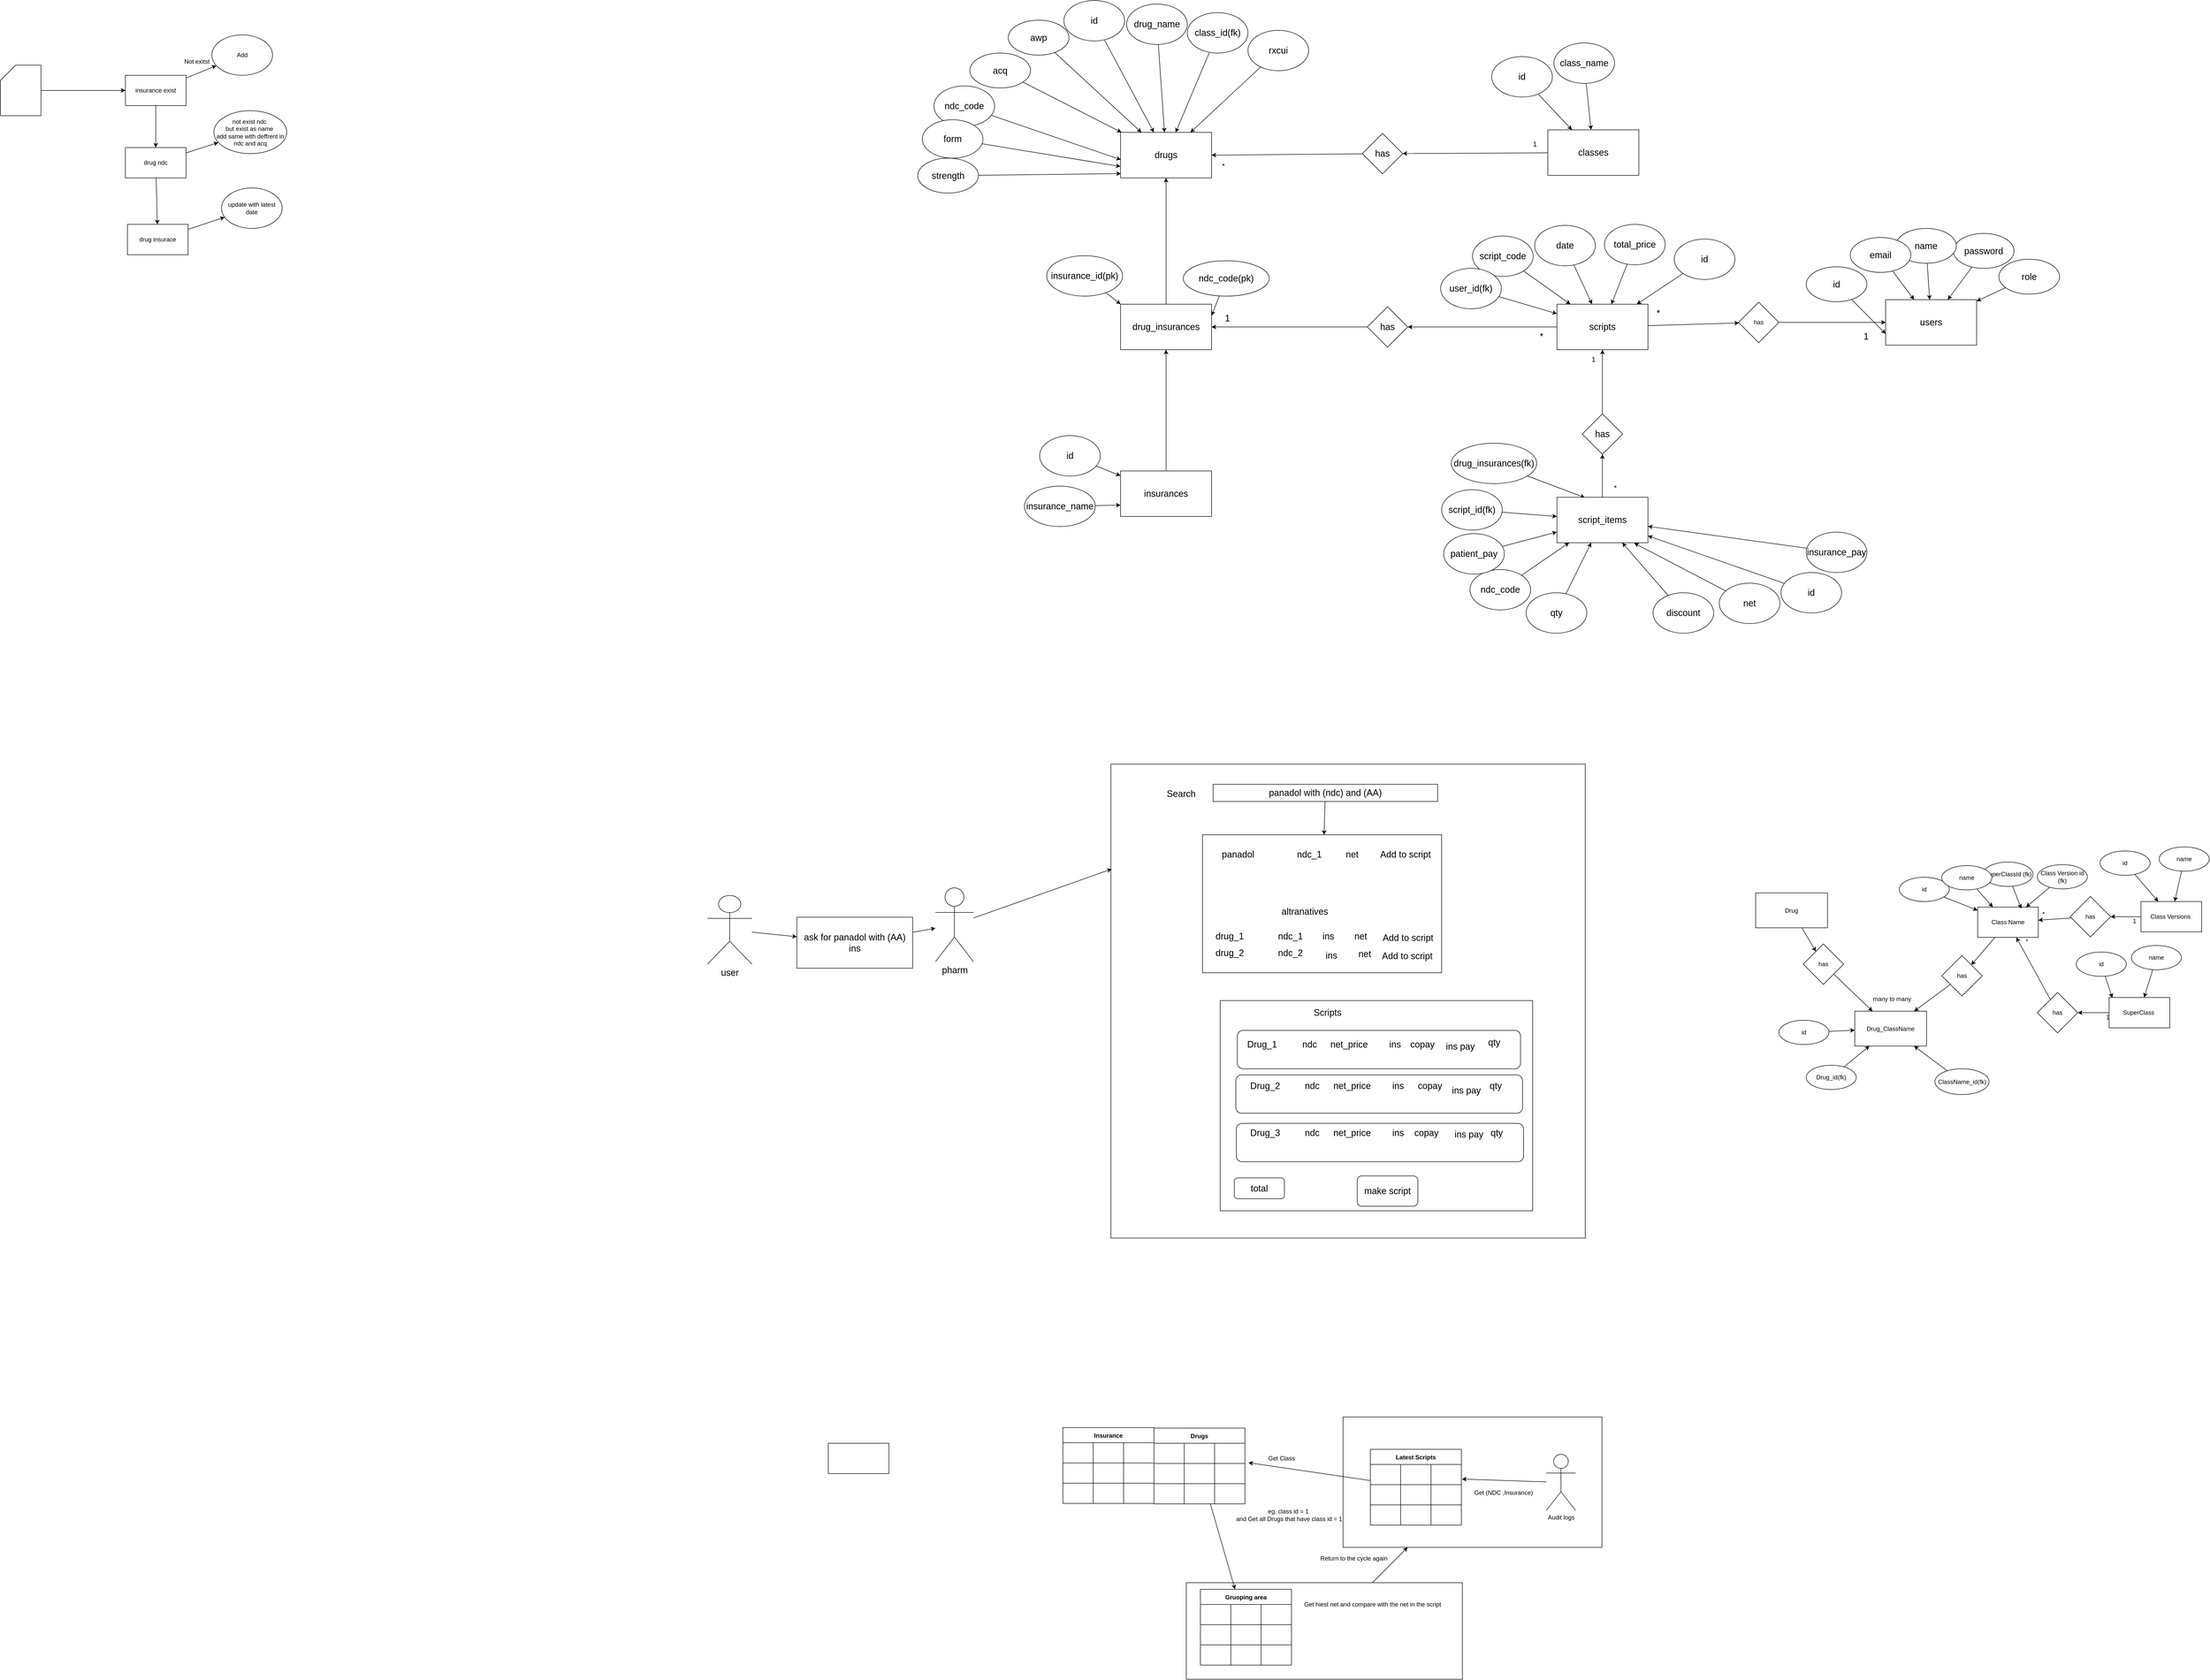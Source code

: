 <mxfile>
    <diagram id="vChAfvX7FnIwBIVvVYdI" name="Page-1">
        <mxGraphModel dx="3752" dy="1039" grid="0" gridSize="10" guides="1" tooltips="1" connect="1" arrows="1" fold="1" page="0" pageScale="1" pageWidth="850" pageHeight="1100" math="0" shadow="0">
            <root>
                <mxCell id="0"/>
                <mxCell id="1" parent="0"/>
                <mxCell id="380" value="" style="rounded=0;whiteSpace=wrap;html=1;" parent="1" vertex="1">
                    <mxGeometry x="550" y="2785" width="512" height="258" as="geometry"/>
                </mxCell>
                <mxCell id="381" style="edgeStyle=none;html=1;" parent="1" source="379" target="380" edge="1">
                    <mxGeometry relative="1" as="geometry"/>
                </mxCell>
                <mxCell id="379" value="" style="rounded=0;whiteSpace=wrap;html=1;" parent="1" vertex="1">
                    <mxGeometry x="240" y="3113" width="546" height="191" as="geometry"/>
                </mxCell>
                <mxCell id="2" value="&lt;font style=&quot;font-size: 18px;&quot;&gt;drugs&lt;/font&gt;" style="rounded=0;whiteSpace=wrap;html=1;" parent="1" vertex="1">
                    <mxGeometry x="110" y="243" width="180" height="90" as="geometry"/>
                </mxCell>
                <mxCell id="37" style="edgeStyle=none;html=1;entryX=0.5;entryY=1;entryDx=0;entryDy=0;fontSize=18;" parent="1" source="4" target="35" edge="1">
                    <mxGeometry relative="1" as="geometry"/>
                </mxCell>
                <mxCell id="4" value="&lt;font style=&quot;font-size: 18px;&quot;&gt;insurances&lt;/font&gt;" style="rounded=0;whiteSpace=wrap;html=1;" parent="1" vertex="1">
                    <mxGeometry x="110" y="913" width="180" height="90" as="geometry"/>
                </mxCell>
                <mxCell id="9" style="edgeStyle=none;html=1;fontSize=18;" parent="1" source="5" target="2" edge="1">
                    <mxGeometry relative="1" as="geometry"/>
                </mxCell>
                <mxCell id="5" value="id" style="ellipse;whiteSpace=wrap;html=1;fontSize=18;" parent="1" vertex="1">
                    <mxGeometry x="-2" y="-18" width="120" height="80" as="geometry"/>
                </mxCell>
                <mxCell id="10" style="edgeStyle=none;html=1;fontSize=18;" parent="1" source="6" target="2" edge="1">
                    <mxGeometry relative="1" as="geometry"/>
                </mxCell>
                <mxCell id="6" value="drug_name" style="ellipse;whiteSpace=wrap;html=1;fontSize=18;" parent="1" vertex="1">
                    <mxGeometry x="122" y="-11" width="120" height="80" as="geometry"/>
                </mxCell>
                <mxCell id="17" style="edgeStyle=none;html=1;fontSize=18;" parent="1" source="15" target="4" edge="1">
                    <mxGeometry relative="1" as="geometry"/>
                </mxCell>
                <mxCell id="15" value="id" style="ellipse;whiteSpace=wrap;html=1;fontSize=18;" parent="1" vertex="1">
                    <mxGeometry x="-50" y="843" width="120" height="80" as="geometry"/>
                </mxCell>
                <mxCell id="29" style="edgeStyle=none;html=1;entryX=0;entryY=0.75;entryDx=0;entryDy=0;fontSize=18;" parent="1" source="16" target="4" edge="1">
                    <mxGeometry relative="1" as="geometry"/>
                </mxCell>
                <mxCell id="16" value="insurance_name" style="ellipse;whiteSpace=wrap;html=1;fontSize=18;" parent="1" vertex="1">
                    <mxGeometry x="-80" y="943" width="140" height="80" as="geometry"/>
                </mxCell>
                <mxCell id="38" style="edgeStyle=none;html=1;entryX=0.5;entryY=1;entryDx=0;entryDy=0;fontSize=18;" parent="1" source="35" target="2" edge="1">
                    <mxGeometry relative="1" as="geometry"/>
                </mxCell>
                <mxCell id="35" value="&lt;span style=&quot;font-size: 18px;&quot;&gt;drug_insurances&lt;/span&gt;" style="rounded=0;whiteSpace=wrap;html=1;" parent="1" vertex="1">
                    <mxGeometry x="110" y="583" width="180" height="90" as="geometry"/>
                </mxCell>
                <mxCell id="43" style="edgeStyle=none;html=1;entryX=1;entryY=0.25;entryDx=0;entryDy=0;fontSize=18;" parent="1" source="40" target="35" edge="1">
                    <mxGeometry relative="1" as="geometry"/>
                </mxCell>
                <mxCell id="40" value="ndc_code(pk)" style="ellipse;whiteSpace=wrap;html=1;fontSize=18;" parent="1" vertex="1">
                    <mxGeometry x="234" y="497" width="170" height="70" as="geometry"/>
                </mxCell>
                <mxCell id="42" style="edgeStyle=none;html=1;entryX=0;entryY=0;entryDx=0;entryDy=0;fontSize=18;" parent="1" source="41" target="35" edge="1">
                    <mxGeometry relative="1" as="geometry"/>
                </mxCell>
                <mxCell id="41" value="insurance_id(pk)" style="ellipse;whiteSpace=wrap;html=1;fontSize=18;" parent="1" vertex="1">
                    <mxGeometry x="-36" y="487" width="150" height="80" as="geometry"/>
                </mxCell>
                <mxCell id="62" value="" style="edgeStyle=none;html=1;fontSize=18;" parent="1" source="51" target="61" edge="1">
                    <mxGeometry relative="1" as="geometry"/>
                </mxCell>
                <mxCell id="256" value="" style="edgeStyle=none;html=1;fontSize=18;" parent="1" source="51" target="255" edge="1">
                    <mxGeometry relative="1" as="geometry"/>
                </mxCell>
                <mxCell id="51" value="&lt;font style=&quot;font-size: 18px;&quot;&gt;scripts&lt;/font&gt;" style="rounded=0;whiteSpace=wrap;html=1;" parent="1" vertex="1">
                    <mxGeometry x="973" y="583" width="180" height="90" as="geometry"/>
                </mxCell>
                <mxCell id="58" style="edgeStyle=none;html=1;fontSize=18;" parent="1" source="52" target="51" edge="1">
                    <mxGeometry relative="1" as="geometry"/>
                </mxCell>
                <mxCell id="52" value="id" style="ellipse;whiteSpace=wrap;html=1;fontSize=18;" parent="1" vertex="1">
                    <mxGeometry x="1205" y="454" width="120" height="80" as="geometry"/>
                </mxCell>
                <mxCell id="56" style="edgeStyle=none;html=1;fontSize=18;" parent="1" source="54" target="51" edge="1">
                    <mxGeometry relative="1" as="geometry"/>
                </mxCell>
                <mxCell id="54" value="script_code" style="ellipse;whiteSpace=wrap;html=1;fontSize=18;" parent="1" vertex="1">
                    <mxGeometry x="806" y="448" width="120" height="80" as="geometry"/>
                </mxCell>
                <mxCell id="57" style="edgeStyle=none;html=1;fontSize=18;entryX=0.307;entryY=0.008;entryDx=0;entryDy=0;entryPerimeter=0;" parent="1" source="55" target="108" edge="1">
                    <mxGeometry relative="1" as="geometry"/>
                </mxCell>
                <mxCell id="55" value="drug_insurances(fk)" style="ellipse;whiteSpace=wrap;html=1;fontSize=18;" parent="1" vertex="1">
                    <mxGeometry x="764" y="858" width="169" height="80" as="geometry"/>
                </mxCell>
                <mxCell id="60" style="edgeStyle=none;html=1;fontSize=18;" parent="1" source="59" target="51" edge="1">
                    <mxGeometry relative="1" as="geometry"/>
                </mxCell>
                <mxCell id="59" value="total_price" style="ellipse;whiteSpace=wrap;html=1;fontSize=18;" parent="1" vertex="1">
                    <mxGeometry x="1067" y="425" width="120" height="80" as="geometry"/>
                </mxCell>
                <mxCell id="63" style="edgeStyle=none;html=1;fontSize=18;" parent="1" source="61" target="35" edge="1">
                    <mxGeometry relative="1" as="geometry"/>
                </mxCell>
                <mxCell id="61" value="&lt;font style=&quot;font-size: 18px;&quot;&gt;has&lt;/font&gt;" style="rhombus;whiteSpace=wrap;html=1;rounded=0;" parent="1" vertex="1">
                    <mxGeometry x="598" y="588" width="80" height="80" as="geometry"/>
                </mxCell>
                <mxCell id="64" value="1" style="text;html=1;align=center;verticalAlign=middle;resizable=0;points=[];autosize=1;strokeColor=none;fillColor=none;fontSize=18;" parent="1" vertex="1">
                    <mxGeometry x="307" y="594" width="28" height="34" as="geometry"/>
                </mxCell>
                <mxCell id="65" value="*" style="text;html=1;align=center;verticalAlign=middle;resizable=0;points=[];autosize=1;strokeColor=none;fillColor=none;fontSize=18;" parent="1" vertex="1">
                    <mxGeometry x="929" y="630" width="25" height="34" as="geometry"/>
                </mxCell>
                <mxCell id="68" style="edgeStyle=none;html=1;fontSize=18;" parent="1" source="67" target="108" edge="1">
                    <mxGeometry relative="1" as="geometry"/>
                </mxCell>
                <mxCell id="67" value="ndc_code" style="ellipse;whiteSpace=wrap;html=1;fontSize=18;" parent="1" vertex="1">
                    <mxGeometry x="801" y="1108" width="120" height="80" as="geometry"/>
                </mxCell>
                <mxCell id="70" style="edgeStyle=none;html=1;" parent="1" source="69" target="51" edge="1">
                    <mxGeometry relative="1" as="geometry"/>
                </mxCell>
                <mxCell id="69" value="date" style="ellipse;whiteSpace=wrap;html=1;fontSize=18;" parent="1" vertex="1">
                    <mxGeometry x="929" y="427" width="120" height="80" as="geometry"/>
                </mxCell>
                <mxCell id="85" style="edgeStyle=none;html=1;fontSize=14;" parent="1" source="84" target="2" edge="1">
                    <mxGeometry relative="1" as="geometry"/>
                </mxCell>
                <mxCell id="84" value="class_id(fk)" style="ellipse;whiteSpace=wrap;html=1;fontSize=18;" parent="1" vertex="1">
                    <mxGeometry x="242" y="6" width="120" height="80" as="geometry"/>
                </mxCell>
                <mxCell id="99" style="edgeStyle=none;html=1;entryX=0.004;entryY=0.6;entryDx=0;entryDy=0;entryPerimeter=0;fontSize=14;" parent="1" source="86" target="2" edge="1">
                    <mxGeometry relative="1" as="geometry"/>
                </mxCell>
                <mxCell id="86" value="ndc_code" style="ellipse;whiteSpace=wrap;html=1;fontSize=18;" parent="1" vertex="1">
                    <mxGeometry x="-259" y="151" width="120" height="80" as="geometry"/>
                </mxCell>
                <mxCell id="88" value="id" style="ellipse;whiteSpace=wrap;html=1;fontSize=18;" parent="1" vertex="1">
                    <mxGeometry x="844" y="93" width="120" height="80" as="geometry"/>
                </mxCell>
                <mxCell id="89" value="class_name" style="ellipse;whiteSpace=wrap;html=1;fontSize=18;" parent="1" vertex="1">
                    <mxGeometry x="967" y="66" width="120" height="80" as="geometry"/>
                </mxCell>
                <mxCell id="90" value="&lt;font style=&quot;font-size: 18px;&quot;&gt;classes&lt;/font&gt;" style="rounded=0;whiteSpace=wrap;html=1;" parent="1" vertex="1">
                    <mxGeometry x="955" y="238" width="180" height="90" as="geometry"/>
                </mxCell>
                <mxCell id="91" style="edgeStyle=none;html=1;" parent="1" source="89" target="90" edge="1">
                    <mxGeometry relative="1" as="geometry"/>
                </mxCell>
                <mxCell id="92" style="edgeStyle=none;html=1;" parent="1" source="88" target="90" edge="1">
                    <mxGeometry relative="1" as="geometry"/>
                </mxCell>
                <mxCell id="93" value="" style="edgeStyle=none;html=1;" parent="1" source="90" target="94" edge="1">
                    <mxGeometry relative="1" as="geometry"/>
                </mxCell>
                <mxCell id="94" value="&lt;font style=&quot;font-size: 18px;&quot;&gt;has&lt;/font&gt;" style="rhombus;whiteSpace=wrap;html=1;rounded=0;" parent="1" vertex="1">
                    <mxGeometry x="588" y="245" width="80" height="80" as="geometry"/>
                </mxCell>
                <mxCell id="95" style="edgeStyle=none;html=1;entryX=1;entryY=0.5;entryDx=0;entryDy=0;" parent="1" source="94" target="2" edge="1">
                    <mxGeometry relative="1" as="geometry">
                        <mxPoint x="914" y="329.0" as="targetPoint"/>
                    </mxGeometry>
                </mxCell>
                <mxCell id="96" value="&lt;font style=&quot;font-size: 14px;&quot;&gt;*&lt;/font&gt;" style="text;html=1;align=center;verticalAlign=middle;resizable=0;points=[];autosize=1;strokeColor=none;fillColor=none;" parent="1" vertex="1">
                    <mxGeometry x="301" y="294" width="23" height="29" as="geometry"/>
                </mxCell>
                <mxCell id="97" value="&lt;font style=&quot;font-size: 14px;&quot;&gt;1&lt;/font&gt;" style="text;html=1;align=center;verticalAlign=middle;resizable=0;points=[];autosize=1;strokeColor=none;fillColor=none;" parent="1" vertex="1">
                    <mxGeometry x="916" y="251" width="26" height="29" as="geometry"/>
                </mxCell>
                <mxCell id="102" style="edgeStyle=none;html=1;entryX=0;entryY=0.75;entryDx=0;entryDy=0;fontSize=14;" parent="1" source="100" target="2" edge="1">
                    <mxGeometry relative="1" as="geometry"/>
                </mxCell>
                <mxCell id="100" value="form" style="ellipse;whiteSpace=wrap;html=1;fontSize=18;" parent="1" vertex="1">
                    <mxGeometry x="-282" y="218" width="120" height="76" as="geometry"/>
                </mxCell>
                <mxCell id="103" style="edgeStyle=none;html=1;entryX=0.004;entryY=0.906;entryDx=0;entryDy=0;entryPerimeter=0;fontSize=14;" parent="1" source="101" target="2" edge="1">
                    <mxGeometry relative="1" as="geometry"/>
                </mxCell>
                <mxCell id="101" value="strength" style="ellipse;whiteSpace=wrap;html=1;fontSize=18;" parent="1" vertex="1">
                    <mxGeometry x="-291" y="294" width="120" height="69" as="geometry"/>
                </mxCell>
                <mxCell id="106" style="edgeStyle=none;html=1;fontSize=14;" parent="1" source="104" target="2" edge="1">
                    <mxGeometry relative="1" as="geometry"/>
                </mxCell>
                <mxCell id="104" value="acq&lt;span style=&quot;color: rgba(0, 0, 0, 0); font-family: monospace; font-size: 0px; text-align: start;&quot;&gt;%3CmxGraphModel%3E%3Croot%3E%3CmxCell%20id%3D%220%22%2F%3E%3CmxCell%20id%3D%221%22%20parent%3D%220%22%2F%3E%3CmxCell%20id%3D%222%22%20value%3D%22strength%22%20style%3D%22ellipse%3BwhiteSpace%3Dwrap%3Bhtml%3D1%3BfontSize%3D18%3B%22%20vertex%3D%221%22%20parent%3D%221%22%3E%3CmxGeometry%20x%3D%22-234%22%20y%3D%22365%22%20width%3D%22120%22%20height%3D%2269%22%20as%3D%22geometry%22%2F%3E%3C%2FmxCell%3E%3C%2Froot%3E%3C%2FmxGraphModel%3E&lt;/span&gt;" style="ellipse;whiteSpace=wrap;html=1;fontSize=18;" parent="1" vertex="1">
                    <mxGeometry x="-188" y="86" width="120" height="69" as="geometry"/>
                </mxCell>
                <mxCell id="107" style="edgeStyle=none;html=1;fontSize=14;" parent="1" source="105" target="2" edge="1">
                    <mxGeometry relative="1" as="geometry"/>
                </mxCell>
                <mxCell id="105" value="awp" style="ellipse;whiteSpace=wrap;html=1;fontSize=18;" parent="1" vertex="1">
                    <mxGeometry x="-112" y="21" width="120" height="69" as="geometry"/>
                </mxCell>
                <mxCell id="110" value="" style="edgeStyle=none;html=1;fontSize=14;" parent="1" source="108" target="109" edge="1">
                    <mxGeometry relative="1" as="geometry"/>
                </mxCell>
                <mxCell id="108" value="&lt;font style=&quot;font-size: 18px;&quot;&gt;script_items&lt;/font&gt;" style="rounded=0;whiteSpace=wrap;html=1;" parent="1" vertex="1">
                    <mxGeometry x="973" y="965" width="180" height="90" as="geometry"/>
                </mxCell>
                <mxCell id="111" style="edgeStyle=none;html=1;fontSize=14;" parent="1" source="109" target="51" edge="1">
                    <mxGeometry relative="1" as="geometry"/>
                </mxCell>
                <mxCell id="109" value="&lt;font style=&quot;font-size: 18px;&quot;&gt;has&lt;/font&gt;" style="rhombus;whiteSpace=wrap;html=1;rounded=0;" parent="1" vertex="1">
                    <mxGeometry x="1023" y="800" width="80" height="80" as="geometry"/>
                </mxCell>
                <mxCell id="113" style="edgeStyle=none;html=1;fontSize=14;" parent="1" source="112" target="108" edge="1">
                    <mxGeometry relative="1" as="geometry"/>
                </mxCell>
                <mxCell id="112" value="script_id(fk)" style="ellipse;whiteSpace=wrap;html=1;fontSize=18;" parent="1" vertex="1">
                    <mxGeometry x="745" y="950" width="120" height="80" as="geometry"/>
                </mxCell>
                <mxCell id="117" style="edgeStyle=none;html=1;fontSize=14;" parent="1" source="114" target="108" edge="1">
                    <mxGeometry relative="1" as="geometry"/>
                </mxCell>
                <mxCell id="114" value="qty" style="ellipse;whiteSpace=wrap;html=1;fontSize=18;" parent="1" vertex="1">
                    <mxGeometry x="912" y="1154" width="120" height="80" as="geometry"/>
                </mxCell>
                <mxCell id="119" style="edgeStyle=none;html=1;fontSize=14;" parent="1" source="115" target="108" edge="1">
                    <mxGeometry relative="1" as="geometry"/>
                </mxCell>
                <mxCell id="115" value="discount" style="ellipse;whiteSpace=wrap;html=1;fontSize=18;" parent="1" vertex="1">
                    <mxGeometry x="1163" y="1154" width="120" height="80" as="geometry"/>
                </mxCell>
                <mxCell id="121" style="edgeStyle=none;html=1;entryX=0.849;entryY=1.008;entryDx=0;entryDy=0;entryPerimeter=0;fontSize=14;" parent="1" source="120" target="108" edge="1">
                    <mxGeometry relative="1" as="geometry"/>
                </mxCell>
                <mxCell id="120" value="net&lt;br&gt;" style="ellipse;whiteSpace=wrap;html=1;fontSize=18;" parent="1" vertex="1">
                    <mxGeometry x="1294" y="1135" width="120" height="80" as="geometry"/>
                </mxCell>
                <mxCell id="122" value="1" style="text;html=1;align=center;verticalAlign=middle;resizable=0;points=[];autosize=1;strokeColor=none;fillColor=none;fontSize=14;" parent="1" vertex="1">
                    <mxGeometry x="1032" y="677" width="26" height="29" as="geometry"/>
                </mxCell>
                <mxCell id="123" value="*" style="text;html=1;align=center;verticalAlign=middle;resizable=0;points=[];autosize=1;strokeColor=none;fillColor=none;fontSize=14;" parent="1" vertex="1">
                    <mxGeometry x="1076" y="931" width="23" height="29" as="geometry"/>
                </mxCell>
                <mxCell id="125" style="edgeStyle=none;html=1;fontSize=18;" parent="1" source="124" target="108" edge="1">
                    <mxGeometry relative="1" as="geometry"/>
                </mxCell>
                <mxCell id="124" value="id" style="ellipse;whiteSpace=wrap;html=1;fontSize=18;" parent="1" vertex="1">
                    <mxGeometry x="1416" y="1114" width="120" height="80" as="geometry"/>
                </mxCell>
                <mxCell id="126" value="" style="whiteSpace=wrap;html=1;aspect=fixed;fontSize=18;" parent="1" vertex="1">
                    <mxGeometry x="91" y="1493" width="938" height="938" as="geometry"/>
                </mxCell>
                <mxCell id="128" style="edgeStyle=none;html=1;fontSize=18;" parent="1" source="127" edge="1">
                    <mxGeometry relative="1" as="geometry">
                        <mxPoint x="92.5" y="1700.75" as="targetPoint"/>
                    </mxGeometry>
                </mxCell>
                <mxCell id="127" value="pharm" style="shape=umlActor;verticalLabelPosition=bottom;verticalAlign=top;html=1;outlineConnect=0;fontSize=18;" parent="1" vertex="1">
                    <mxGeometry x="-256" y="1738" width="75" height="146" as="geometry"/>
                </mxCell>
                <mxCell id="139" style="edgeStyle=none;html=1;fontSize=18;" parent="1" source="130" target="138" edge="1">
                    <mxGeometry relative="1" as="geometry"/>
                </mxCell>
                <mxCell id="130" value="panadol with (ndc) and (AA)" style="rounded=0;whiteSpace=wrap;html=1;fontSize=18;" parent="1" vertex="1">
                    <mxGeometry x="293" y="1533" width="444" height="34" as="geometry"/>
                </mxCell>
                <mxCell id="131" value="Search" style="text;html=1;strokeColor=none;fillColor=none;align=center;verticalAlign=middle;whiteSpace=wrap;rounded=0;fontSize=18;" parent="1" vertex="1">
                    <mxGeometry x="200" y="1537" width="60" height="30" as="geometry"/>
                </mxCell>
                <mxCell id="135" style="edgeStyle=none;html=1;fontSize=18;" parent="1" source="132" target="136" edge="1">
                    <mxGeometry relative="1" as="geometry">
                        <mxPoint x="-525" y="1831.5" as="targetPoint"/>
                    </mxGeometry>
                </mxCell>
                <mxCell id="132" value="user" style="shape=umlActor;verticalLabelPosition=bottom;verticalAlign=top;html=1;outlineConnect=0;fontSize=18;" parent="1" vertex="1">
                    <mxGeometry x="-707" y="1753" width="88" height="136" as="geometry"/>
                </mxCell>
                <mxCell id="137" style="edgeStyle=none;html=1;fontSize=18;" parent="1" source="136" target="127" edge="1">
                    <mxGeometry relative="1" as="geometry"/>
                </mxCell>
                <mxCell id="136" value="ask for panadol with (AA) ins" style="rounded=0;whiteSpace=wrap;html=1;fontSize=18;" parent="1" vertex="1">
                    <mxGeometry x="-530" y="1796" width="229" height="101" as="geometry"/>
                </mxCell>
                <mxCell id="138" value="" style="rounded=0;whiteSpace=wrap;html=1;fontSize=18;" parent="1" vertex="1">
                    <mxGeometry x="272" y="1633" width="473" height="273" as="geometry"/>
                </mxCell>
                <mxCell id="140" value="panadol" style="text;html=1;strokeColor=none;fillColor=none;align=center;verticalAlign=middle;whiteSpace=wrap;rounded=0;fontSize=18;" parent="1" vertex="1">
                    <mxGeometry x="291" y="1657" width="103" height="30" as="geometry"/>
                </mxCell>
                <mxCell id="143" value="altranatives" style="text;html=1;strokeColor=none;fillColor=none;align=center;verticalAlign=middle;whiteSpace=wrap;rounded=0;fontSize=18;" parent="1" vertex="1">
                    <mxGeometry x="270" y="1770" width="409" height="30" as="geometry"/>
                </mxCell>
                <mxCell id="144" value="ndc_1" style="text;html=1;strokeColor=none;fillColor=none;align=center;verticalAlign=middle;whiteSpace=wrap;rounded=0;fontSize=18;" parent="1" vertex="1">
                    <mxGeometry x="432" y="1657" width="103" height="30" as="geometry"/>
                </mxCell>
                <mxCell id="145" value="drug_1" style="text;html=1;strokeColor=none;fillColor=none;align=center;verticalAlign=middle;whiteSpace=wrap;rounded=0;fontSize=18;" parent="1" vertex="1">
                    <mxGeometry x="296" y="1819" width="60" height="30" as="geometry"/>
                </mxCell>
                <mxCell id="146" value="drug_2" style="text;html=1;strokeColor=none;fillColor=none;align=center;verticalAlign=middle;whiteSpace=wrap;rounded=0;fontSize=18;" parent="1" vertex="1">
                    <mxGeometry x="296" y="1852" width="60" height="30" as="geometry"/>
                </mxCell>
                <mxCell id="147" value="ndc_2" style="text;html=1;strokeColor=none;fillColor=none;align=center;verticalAlign=middle;whiteSpace=wrap;rounded=0;fontSize=18;" parent="1" vertex="1">
                    <mxGeometry x="416" y="1852" width="60" height="30" as="geometry"/>
                </mxCell>
                <mxCell id="148" value="ndc_1" style="text;html=1;strokeColor=none;fillColor=none;align=center;verticalAlign=middle;whiteSpace=wrap;rounded=0;fontSize=18;" parent="1" vertex="1">
                    <mxGeometry x="416" y="1819" width="60" height="30" as="geometry"/>
                </mxCell>
                <mxCell id="149" value="net" style="text;html=1;strokeColor=none;fillColor=none;align=center;verticalAlign=middle;whiteSpace=wrap;rounded=0;fontSize=18;" parent="1" vertex="1">
                    <mxGeometry x="563" y="1854" width="60" height="30" as="geometry"/>
                </mxCell>
                <mxCell id="150" value="net" style="text;html=1;strokeColor=none;fillColor=none;align=center;verticalAlign=middle;whiteSpace=wrap;rounded=0;fontSize=18;" parent="1" vertex="1">
                    <mxGeometry x="555" y="1819" width="60" height="30" as="geometry"/>
                </mxCell>
                <mxCell id="151" value="ins" style="text;html=1;strokeColor=none;fillColor=none;align=center;verticalAlign=middle;whiteSpace=wrap;rounded=0;fontSize=18;" parent="1" vertex="1">
                    <mxGeometry x="497" y="1857" width="60" height="30" as="geometry"/>
                </mxCell>
                <mxCell id="152" value="ins" style="text;html=1;strokeColor=none;fillColor=none;align=center;verticalAlign=middle;whiteSpace=wrap;rounded=0;fontSize=18;" parent="1" vertex="1">
                    <mxGeometry x="491" y="1819" width="60" height="30" as="geometry"/>
                </mxCell>
                <mxCell id="154" value="net" style="text;html=1;strokeColor=none;fillColor=none;align=center;verticalAlign=middle;whiteSpace=wrap;rounded=0;fontSize=18;" parent="1" vertex="1">
                    <mxGeometry x="538" y="1657" width="60" height="30" as="geometry"/>
                </mxCell>
                <mxCell id="159" value="Add to script" style="text;html=1;strokeColor=none;fillColor=none;align=center;verticalAlign=middle;whiteSpace=wrap;rounded=0;fontSize=18;" parent="1" vertex="1">
                    <mxGeometry x="620" y="1657" width="107" height="30" as="geometry"/>
                </mxCell>
                <mxCell id="160" value="Add to script" style="text;html=1;strokeColor=none;fillColor=none;align=center;verticalAlign=middle;whiteSpace=wrap;rounded=0;fontSize=18;" parent="1" vertex="1">
                    <mxGeometry x="623" y="1822" width="111" height="30" as="geometry"/>
                </mxCell>
                <mxCell id="161" value="Add to script" style="text;html=1;strokeColor=none;fillColor=none;align=center;verticalAlign=middle;whiteSpace=wrap;rounded=0;fontSize=18;" parent="1" vertex="1">
                    <mxGeometry x="620" y="1852" width="114" height="42" as="geometry"/>
                </mxCell>
                <mxCell id="163" value="" style="rounded=0;whiteSpace=wrap;html=1;fontSize=18;" parent="1" vertex="1">
                    <mxGeometry x="307" y="1961" width="618" height="416" as="geometry"/>
                </mxCell>
                <mxCell id="164" value="Scripts" style="text;html=1;strokeColor=none;fillColor=none;align=center;verticalAlign=middle;whiteSpace=wrap;rounded=0;fontSize=18;" parent="1" vertex="1">
                    <mxGeometry x="353" y="1970" width="333" height="30" as="geometry"/>
                </mxCell>
                <mxCell id="167" value="" style="rounded=1;whiteSpace=wrap;html=1;fontSize=18;" parent="1" vertex="1">
                    <mxGeometry x="341" y="2020" width="560" height="76" as="geometry"/>
                </mxCell>
                <mxCell id="168" value="" style="rounded=1;whiteSpace=wrap;html=1;fontSize=18;" parent="1" vertex="1">
                    <mxGeometry x="338" y="2108" width="567" height="76" as="geometry"/>
                </mxCell>
                <mxCell id="169" value="" style="rounded=1;whiteSpace=wrap;html=1;fontSize=18;" parent="1" vertex="1">
                    <mxGeometry x="339" y="2204" width="568" height="76" as="geometry"/>
                </mxCell>
                <mxCell id="170" value="Drug_1" style="text;html=1;strokeColor=none;fillColor=none;align=center;verticalAlign=middle;whiteSpace=wrap;rounded=0;fontSize=18;" parent="1" vertex="1">
                    <mxGeometry x="360" y="2033" width="60" height="30" as="geometry"/>
                </mxCell>
                <mxCell id="171" value="net_price" style="text;html=1;strokeColor=none;fillColor=none;align=center;verticalAlign=middle;whiteSpace=wrap;rounded=0;fontSize=18;" parent="1" vertex="1">
                    <mxGeometry x="532" y="2033" width="60" height="30" as="geometry"/>
                </mxCell>
                <mxCell id="172" value="ins" style="text;html=1;strokeColor=none;fillColor=none;align=center;verticalAlign=middle;whiteSpace=wrap;rounded=0;fontSize=18;" parent="1" vertex="1">
                    <mxGeometry x="623" y="2033" width="60" height="30" as="geometry"/>
                </mxCell>
                <mxCell id="173" value="ndc" style="text;html=1;strokeColor=none;fillColor=none;align=center;verticalAlign=middle;whiteSpace=wrap;rounded=0;fontSize=18;" parent="1" vertex="1">
                    <mxGeometry x="453.5" y="2033" width="60" height="30" as="geometry"/>
                </mxCell>
                <mxCell id="174" value="qty" style="text;html=1;strokeColor=none;fillColor=none;align=center;verticalAlign=middle;whiteSpace=wrap;rounded=0;fontSize=18;" parent="1" vertex="1">
                    <mxGeometry x="819" y="2029" width="60" height="30" as="geometry"/>
                </mxCell>
                <mxCell id="176" value="Drug_2" style="text;html=1;strokeColor=none;fillColor=none;align=center;verticalAlign=middle;whiteSpace=wrap;rounded=0;fontSize=18;" parent="1" vertex="1">
                    <mxGeometry x="365.5" y="2114.5" width="60" height="30" as="geometry"/>
                </mxCell>
                <mxCell id="177" value="net_price" style="text;html=1;strokeColor=none;fillColor=none;align=center;verticalAlign=middle;whiteSpace=wrap;rounded=0;fontSize=18;" parent="1" vertex="1">
                    <mxGeometry x="537.5" y="2114.5" width="60" height="30" as="geometry"/>
                </mxCell>
                <mxCell id="178" value="ins" style="text;html=1;strokeColor=none;fillColor=none;align=center;verticalAlign=middle;whiteSpace=wrap;rounded=0;fontSize=18;" parent="1" vertex="1">
                    <mxGeometry x="628.5" y="2114.5" width="60" height="30" as="geometry"/>
                </mxCell>
                <mxCell id="179" value="ndc" style="text;html=1;strokeColor=none;fillColor=none;align=center;verticalAlign=middle;whiteSpace=wrap;rounded=0;fontSize=18;" parent="1" vertex="1">
                    <mxGeometry x="459" y="2114.5" width="60" height="30" as="geometry"/>
                </mxCell>
                <mxCell id="180" value="qty" style="text;html=1;strokeColor=none;fillColor=none;align=center;verticalAlign=middle;whiteSpace=wrap;rounded=0;fontSize=18;" parent="1" vertex="1">
                    <mxGeometry x="822" y="2114.5" width="60" height="30" as="geometry"/>
                </mxCell>
                <mxCell id="181" value="Drug_3" style="text;html=1;strokeColor=none;fillColor=none;align=center;verticalAlign=middle;whiteSpace=wrap;rounded=0;fontSize=18;" parent="1" vertex="1">
                    <mxGeometry x="365.5" y="2208" width="60" height="30" as="geometry"/>
                </mxCell>
                <mxCell id="182" value="net_price" style="text;html=1;strokeColor=none;fillColor=none;align=center;verticalAlign=middle;whiteSpace=wrap;rounded=0;fontSize=18;" parent="1" vertex="1">
                    <mxGeometry x="537.5" y="2208" width="60" height="30" as="geometry"/>
                </mxCell>
                <mxCell id="183" value="ins" style="text;html=1;strokeColor=none;fillColor=none;align=center;verticalAlign=middle;whiteSpace=wrap;rounded=0;fontSize=18;" parent="1" vertex="1">
                    <mxGeometry x="628.5" y="2208" width="60" height="30" as="geometry"/>
                </mxCell>
                <mxCell id="184" value="ndc" style="text;html=1;strokeColor=none;fillColor=none;align=center;verticalAlign=middle;whiteSpace=wrap;rounded=0;fontSize=18;" parent="1" vertex="1">
                    <mxGeometry x="459" y="2208" width="60" height="30" as="geometry"/>
                </mxCell>
                <mxCell id="185" value="qty" style="text;html=1;strokeColor=none;fillColor=none;align=center;verticalAlign=middle;whiteSpace=wrap;rounded=0;fontSize=18;" parent="1" vertex="1">
                    <mxGeometry x="824" y="2208" width="60" height="30" as="geometry"/>
                </mxCell>
                <mxCell id="186" value="make script" style="rounded=1;whiteSpace=wrap;html=1;fontSize=18;" parent="1" vertex="1">
                    <mxGeometry x="578" y="2308" width="120" height="60" as="geometry"/>
                </mxCell>
                <mxCell id="187" value="total" style="rounded=1;whiteSpace=wrap;html=1;fontSize=18;" parent="1" vertex="1">
                    <mxGeometry x="335" y="2312" width="99" height="41" as="geometry"/>
                </mxCell>
                <mxCell id="188" value="copay" style="text;html=1;strokeColor=none;fillColor=none;align=center;verticalAlign=middle;whiteSpace=wrap;rounded=0;fontSize=18;" parent="1" vertex="1">
                    <mxGeometry x="677" y="2033" width="60" height="30" as="geometry"/>
                </mxCell>
                <mxCell id="189" value="copay" style="text;html=1;strokeColor=none;fillColor=none;align=center;verticalAlign=middle;whiteSpace=wrap;rounded=0;fontSize=18;" parent="1" vertex="1">
                    <mxGeometry x="692" y="2114.5" width="60" height="30" as="geometry"/>
                </mxCell>
                <mxCell id="190" value="copay" style="text;html=1;strokeColor=none;fillColor=none;align=center;verticalAlign=middle;whiteSpace=wrap;rounded=0;fontSize=18;" parent="1" vertex="1">
                    <mxGeometry x="685" y="2208" width="60" height="30" as="geometry"/>
                </mxCell>
                <mxCell id="193" value="ins pay" style="text;html=1;strokeColor=none;fillColor=none;align=center;verticalAlign=middle;whiteSpace=wrap;rounded=0;fontSize=18;" parent="1" vertex="1">
                    <mxGeometry x="769" y="2211" width="60" height="30" as="geometry"/>
                </mxCell>
                <mxCell id="196" value="ins pay" style="text;html=1;strokeColor=none;fillColor=none;align=center;verticalAlign=middle;whiteSpace=wrap;rounded=0;fontSize=18;" parent="1" vertex="1">
                    <mxGeometry x="764" y="2124" width="60" height="30" as="geometry"/>
                </mxCell>
                <mxCell id="197" value="ins pay" style="text;html=1;strokeColor=none;fillColor=none;align=center;verticalAlign=middle;whiteSpace=wrap;rounded=0;fontSize=18;" parent="1" vertex="1">
                    <mxGeometry x="752" y="2037" width="60" height="30" as="geometry"/>
                </mxCell>
                <mxCell id="230" value="&lt;font style=&quot;font-size: 18px;&quot;&gt;users&lt;/font&gt;" style="rounded=0;whiteSpace=wrap;html=1;" parent="1" vertex="1">
                    <mxGeometry x="1623" y="574" width="180" height="90" as="geometry"/>
                </mxCell>
                <mxCell id="231" style="edgeStyle=none;html=1;entryX=0;entryY=0.75;entryDx=0;entryDy=0;fontSize=18;" parent="1" source="232" target="230" edge="1">
                    <mxGeometry relative="1" as="geometry"/>
                </mxCell>
                <mxCell id="232" value="id" style="ellipse;whiteSpace=wrap;html=1;fontSize=18;" parent="1" vertex="1">
                    <mxGeometry x="1466" y="509" width="120" height="69" as="geometry"/>
                </mxCell>
                <mxCell id="233" style="edgeStyle=none;html=1;fontSize=18;" parent="1" source="234" target="230" edge="1">
                    <mxGeometry relative="1" as="geometry"/>
                </mxCell>
                <mxCell id="234" value="password" style="ellipse;whiteSpace=wrap;html=1;fontSize=18;" parent="1" vertex="1">
                    <mxGeometry x="1757" y="443" width="120" height="69" as="geometry"/>
                </mxCell>
                <mxCell id="235" style="edgeStyle=none;html=1;fontSize=18;" parent="1" source="236" target="230" edge="1">
                    <mxGeometry relative="1" as="geometry"/>
                </mxCell>
                <mxCell id="236" value="name" style="ellipse;whiteSpace=wrap;html=1;fontSize=18;" parent="1" vertex="1">
                    <mxGeometry x="1643" y="433" width="120" height="69" as="geometry"/>
                </mxCell>
                <mxCell id="237" style="edgeStyle=none;html=1;fontSize=18;" parent="1" source="238" target="230" edge="1">
                    <mxGeometry relative="1" as="geometry"/>
                </mxCell>
                <mxCell id="238" value="role" style="ellipse;whiteSpace=wrap;html=1;fontSize=18;" parent="1" vertex="1">
                    <mxGeometry x="1847" y="494" width="120" height="69" as="geometry"/>
                </mxCell>
                <mxCell id="239" style="edgeStyle=none;html=1;fontSize=18;" parent="1" source="240" target="230" edge="1">
                    <mxGeometry relative="1" as="geometry"/>
                </mxCell>
                <mxCell id="240" value="email" style="ellipse;whiteSpace=wrap;html=1;fontSize=18;" parent="1" vertex="1">
                    <mxGeometry x="1553" y="451" width="120" height="69" as="geometry"/>
                </mxCell>
                <mxCell id="253" style="edgeStyle=none;html=1;fontSize=18;" parent="1" source="252" target="51" edge="1">
                    <mxGeometry relative="1" as="geometry"/>
                </mxCell>
                <mxCell id="252" value="user_id(fk)" style="ellipse;whiteSpace=wrap;html=1;fontSize=18;" parent="1" vertex="1">
                    <mxGeometry x="743" y="512" width="120" height="80" as="geometry"/>
                </mxCell>
                <mxCell id="257" style="edgeStyle=none;html=1;fontSize=18;" parent="1" source="255" target="230" edge="1">
                    <mxGeometry relative="1" as="geometry"/>
                </mxCell>
                <mxCell id="255" value="has" style="rhombus;whiteSpace=wrap;html=1;rounded=0;" parent="1" vertex="1">
                    <mxGeometry x="1332" y="579" width="80" height="80" as="geometry"/>
                </mxCell>
                <mxCell id="258" value="*" style="text;html=1;align=center;verticalAlign=middle;resizable=0;points=[];autosize=1;strokeColor=none;fillColor=none;fontSize=18;" parent="1" vertex="1">
                    <mxGeometry x="1160" y="584" width="25" height="34" as="geometry"/>
                </mxCell>
                <mxCell id="259" value="1" style="text;html=1;align=center;verticalAlign=middle;resizable=0;points=[];autosize=1;strokeColor=none;fillColor=none;fontSize=18;" parent="1" vertex="1">
                    <mxGeometry x="1570" y="630" width="28" height="34" as="geometry"/>
                </mxCell>
                <mxCell id="262" style="edgeStyle=none;html=1;fontSize=18;" parent="1" source="260" target="108" edge="1">
                    <mxGeometry relative="1" as="geometry"/>
                </mxCell>
                <mxCell id="260" value="patient_pay" style="ellipse;whiteSpace=wrap;html=1;fontSize=18;" parent="1" vertex="1">
                    <mxGeometry x="749" y="1037" width="120" height="80" as="geometry"/>
                </mxCell>
                <mxCell id="263" style="edgeStyle=none;html=1;fontSize=18;" parent="1" source="261" target="108" edge="1">
                    <mxGeometry relative="1" as="geometry"/>
                </mxCell>
                <mxCell id="261" value="insurance_pay&lt;br&gt;" style="ellipse;whiteSpace=wrap;html=1;fontSize=18;" parent="1" vertex="1">
                    <mxGeometry x="1466" y="1034" width="120" height="80" as="geometry"/>
                </mxCell>
                <mxCell id="265" style="edgeStyle=none;html=1;fontSize=18;" parent="1" source="264" target="2" edge="1">
                    <mxGeometry relative="1" as="geometry"/>
                </mxCell>
                <mxCell id="264" value="rxcui" style="ellipse;whiteSpace=wrap;html=1;fontSize=18;" parent="1" vertex="1">
                    <mxGeometry x="362" y="41" width="120" height="80" as="geometry"/>
                </mxCell>
                <mxCell id="276" value="" style="rounded=0;whiteSpace=wrap;html=1;" parent="1" vertex="1">
                    <mxGeometry x="-468" y="2837" width="120" height="60" as="geometry"/>
                </mxCell>
                <mxCell id="358" style="edgeStyle=none;html=1;" parent="1" source="290" edge="1">
                    <mxGeometry relative="1" as="geometry">
                        <mxPoint x="362.833" y="2875.5" as="targetPoint"/>
                    </mxGeometry>
                </mxCell>
                <mxCell id="290" value="Latest Scripts" style="shape=table;startSize=30;container=1;collapsible=0;childLayout=tableLayout;fontStyle=1;align=center;" parent="1" vertex="1">
                    <mxGeometry x="604" y="2849" width="180" height="150" as="geometry"/>
                </mxCell>
                <mxCell id="291" value="" style="shape=tableRow;horizontal=0;startSize=0;swimlaneHead=0;swimlaneBody=0;top=0;left=0;bottom=0;right=0;collapsible=0;dropTarget=0;fillColor=none;points=[[0,0.5],[1,0.5]];portConstraint=eastwest;" parent="290" vertex="1">
                    <mxGeometry y="30" width="180" height="40" as="geometry"/>
                </mxCell>
                <mxCell id="292" value="" style="shape=partialRectangle;html=1;whiteSpace=wrap;connectable=0;fillColor=none;top=0;left=0;bottom=0;right=0;overflow=hidden;" parent="291" vertex="1">
                    <mxGeometry width="60" height="40" as="geometry">
                        <mxRectangle width="60" height="40" as="alternateBounds"/>
                    </mxGeometry>
                </mxCell>
                <mxCell id="293" value="" style="shape=partialRectangle;html=1;whiteSpace=wrap;connectable=0;fillColor=none;top=0;left=0;bottom=0;right=0;overflow=hidden;" parent="291" vertex="1">
                    <mxGeometry x="60" width="60" height="40" as="geometry">
                        <mxRectangle width="60" height="40" as="alternateBounds"/>
                    </mxGeometry>
                </mxCell>
                <mxCell id="294" value="" style="shape=partialRectangle;html=1;whiteSpace=wrap;connectable=0;fillColor=none;top=0;left=0;bottom=0;right=0;overflow=hidden;" parent="291" vertex="1">
                    <mxGeometry x="120" width="60" height="40" as="geometry">
                        <mxRectangle width="60" height="40" as="alternateBounds"/>
                    </mxGeometry>
                </mxCell>
                <mxCell id="295" value="" style="shape=tableRow;horizontal=0;startSize=0;swimlaneHead=0;swimlaneBody=0;top=0;left=0;bottom=0;right=0;collapsible=0;dropTarget=0;fillColor=none;points=[[0,0.5],[1,0.5]];portConstraint=eastwest;" parent="290" vertex="1">
                    <mxGeometry y="70" width="180" height="40" as="geometry"/>
                </mxCell>
                <mxCell id="296" value="" style="shape=partialRectangle;html=1;whiteSpace=wrap;connectable=0;fillColor=none;top=0;left=0;bottom=0;right=0;overflow=hidden;" parent="295" vertex="1">
                    <mxGeometry width="60" height="40" as="geometry">
                        <mxRectangle width="60" height="40" as="alternateBounds"/>
                    </mxGeometry>
                </mxCell>
                <mxCell id="297" value="" style="shape=partialRectangle;html=1;whiteSpace=wrap;connectable=0;fillColor=none;top=0;left=0;bottom=0;right=0;overflow=hidden;" parent="295" vertex="1">
                    <mxGeometry x="60" width="60" height="40" as="geometry">
                        <mxRectangle width="60" height="40" as="alternateBounds"/>
                    </mxGeometry>
                </mxCell>
                <mxCell id="298" value="" style="shape=partialRectangle;html=1;whiteSpace=wrap;connectable=0;fillColor=none;top=0;left=0;bottom=0;right=0;overflow=hidden;" parent="295" vertex="1">
                    <mxGeometry x="120" width="60" height="40" as="geometry">
                        <mxRectangle width="60" height="40" as="alternateBounds"/>
                    </mxGeometry>
                </mxCell>
                <mxCell id="299" value="" style="shape=tableRow;horizontal=0;startSize=0;swimlaneHead=0;swimlaneBody=0;top=0;left=0;bottom=0;right=0;collapsible=0;dropTarget=0;fillColor=none;points=[[0,0.5],[1,0.5]];portConstraint=eastwest;" parent="290" vertex="1">
                    <mxGeometry y="110" width="180" height="40" as="geometry"/>
                </mxCell>
                <mxCell id="300" value="" style="shape=partialRectangle;html=1;whiteSpace=wrap;connectable=0;fillColor=none;top=0;left=0;bottom=0;right=0;overflow=hidden;" parent="299" vertex="1">
                    <mxGeometry width="60" height="40" as="geometry">
                        <mxRectangle width="60" height="40" as="alternateBounds"/>
                    </mxGeometry>
                </mxCell>
                <mxCell id="301" value="" style="shape=partialRectangle;html=1;whiteSpace=wrap;connectable=0;fillColor=none;top=0;left=0;bottom=0;right=0;overflow=hidden;" parent="299" vertex="1">
                    <mxGeometry x="60" width="60" height="40" as="geometry">
                        <mxRectangle width="60" height="40" as="alternateBounds"/>
                    </mxGeometry>
                </mxCell>
                <mxCell id="302" value="" style="shape=partialRectangle;html=1;whiteSpace=wrap;connectable=0;fillColor=none;top=0;left=0;bottom=0;right=0;overflow=hidden;" parent="299" vertex="1">
                    <mxGeometry x="120" width="60" height="40" as="geometry">
                        <mxRectangle width="60" height="40" as="alternateBounds"/>
                    </mxGeometry>
                </mxCell>
                <mxCell id="377" style="edgeStyle=none;html=1;" parent="1" source="303" target="363" edge="1">
                    <mxGeometry relative="1" as="geometry"/>
                </mxCell>
                <mxCell id="303" value="Drugs" style="shape=table;startSize=30;container=1;collapsible=0;childLayout=tableLayout;fontStyle=1;align=center;" parent="1" vertex="1">
                    <mxGeometry x="176" y="2807" width="180" height="150" as="geometry"/>
                </mxCell>
                <mxCell id="304" value="" style="shape=tableRow;horizontal=0;startSize=0;swimlaneHead=0;swimlaneBody=0;top=0;left=0;bottom=0;right=0;collapsible=0;dropTarget=0;fillColor=none;points=[[0,0.5],[1,0.5]];portConstraint=eastwest;" parent="303" vertex="1">
                    <mxGeometry y="30" width="180" height="40" as="geometry"/>
                </mxCell>
                <mxCell id="305" value="" style="shape=partialRectangle;html=1;whiteSpace=wrap;connectable=0;fillColor=none;top=0;left=0;bottom=0;right=0;overflow=hidden;" parent="304" vertex="1">
                    <mxGeometry width="60" height="40" as="geometry">
                        <mxRectangle width="60" height="40" as="alternateBounds"/>
                    </mxGeometry>
                </mxCell>
                <mxCell id="306" value="" style="shape=partialRectangle;html=1;whiteSpace=wrap;connectable=0;fillColor=none;top=0;left=0;bottom=0;right=0;overflow=hidden;" parent="304" vertex="1">
                    <mxGeometry x="60" width="60" height="40" as="geometry">
                        <mxRectangle width="60" height="40" as="alternateBounds"/>
                    </mxGeometry>
                </mxCell>
                <mxCell id="307" value="" style="shape=partialRectangle;html=1;whiteSpace=wrap;connectable=0;fillColor=none;top=0;left=0;bottom=0;right=0;overflow=hidden;" parent="304" vertex="1">
                    <mxGeometry x="120" width="60" height="40" as="geometry">
                        <mxRectangle width="60" height="40" as="alternateBounds"/>
                    </mxGeometry>
                </mxCell>
                <mxCell id="308" value="" style="shape=tableRow;horizontal=0;startSize=0;swimlaneHead=0;swimlaneBody=0;top=0;left=0;bottom=0;right=0;collapsible=0;dropTarget=0;fillColor=none;points=[[0,0.5],[1,0.5]];portConstraint=eastwest;" parent="303" vertex="1">
                    <mxGeometry y="70" width="180" height="40" as="geometry"/>
                </mxCell>
                <mxCell id="309" value="" style="shape=partialRectangle;html=1;whiteSpace=wrap;connectable=0;fillColor=none;top=0;left=0;bottom=0;right=0;overflow=hidden;" parent="308" vertex="1">
                    <mxGeometry width="60" height="40" as="geometry">
                        <mxRectangle width="60" height="40" as="alternateBounds"/>
                    </mxGeometry>
                </mxCell>
                <mxCell id="310" value="" style="shape=partialRectangle;html=1;whiteSpace=wrap;connectable=0;fillColor=none;top=0;left=0;bottom=0;right=0;overflow=hidden;" parent="308" vertex="1">
                    <mxGeometry x="60" width="60" height="40" as="geometry">
                        <mxRectangle width="60" height="40" as="alternateBounds"/>
                    </mxGeometry>
                </mxCell>
                <mxCell id="311" value="" style="shape=partialRectangle;html=1;whiteSpace=wrap;connectable=0;fillColor=none;top=0;left=0;bottom=0;right=0;overflow=hidden;" parent="308" vertex="1">
                    <mxGeometry x="120" width="60" height="40" as="geometry">
                        <mxRectangle width="60" height="40" as="alternateBounds"/>
                    </mxGeometry>
                </mxCell>
                <mxCell id="312" value="" style="shape=tableRow;horizontal=0;startSize=0;swimlaneHead=0;swimlaneBody=0;top=0;left=0;bottom=0;right=0;collapsible=0;dropTarget=0;fillColor=none;points=[[0,0.5],[1,0.5]];portConstraint=eastwest;" parent="303" vertex="1">
                    <mxGeometry y="110" width="180" height="40" as="geometry"/>
                </mxCell>
                <mxCell id="313" value="" style="shape=partialRectangle;html=1;whiteSpace=wrap;connectable=0;fillColor=none;top=0;left=0;bottom=0;right=0;overflow=hidden;" parent="312" vertex="1">
                    <mxGeometry width="60" height="40" as="geometry">
                        <mxRectangle width="60" height="40" as="alternateBounds"/>
                    </mxGeometry>
                </mxCell>
                <mxCell id="314" value="" style="shape=partialRectangle;html=1;whiteSpace=wrap;connectable=0;fillColor=none;top=0;left=0;bottom=0;right=0;overflow=hidden;" parent="312" vertex="1">
                    <mxGeometry x="60" width="60" height="40" as="geometry">
                        <mxRectangle width="60" height="40" as="alternateBounds"/>
                    </mxGeometry>
                </mxCell>
                <mxCell id="315" value="" style="shape=partialRectangle;html=1;whiteSpace=wrap;connectable=0;fillColor=none;top=0;left=0;bottom=0;right=0;overflow=hidden;" parent="312" vertex="1">
                    <mxGeometry x="120" width="60" height="40" as="geometry">
                        <mxRectangle width="60" height="40" as="alternateBounds"/>
                    </mxGeometry>
                </mxCell>
                <mxCell id="316" value="Insurance" style="shape=table;startSize=30;container=1;collapsible=0;childLayout=tableLayout;fontStyle=1;align=center;" parent="1" vertex="1">
                    <mxGeometry x="-4" y="2806" width="180" height="150" as="geometry"/>
                </mxCell>
                <mxCell id="317" value="" style="shape=tableRow;horizontal=0;startSize=0;swimlaneHead=0;swimlaneBody=0;top=0;left=0;bottom=0;right=0;collapsible=0;dropTarget=0;fillColor=none;points=[[0,0.5],[1,0.5]];portConstraint=eastwest;" parent="316" vertex="1">
                    <mxGeometry y="30" width="180" height="40" as="geometry"/>
                </mxCell>
                <mxCell id="318" value="" style="shape=partialRectangle;html=1;whiteSpace=wrap;connectable=0;fillColor=none;top=0;left=0;bottom=0;right=0;overflow=hidden;" parent="317" vertex="1">
                    <mxGeometry width="60" height="40" as="geometry">
                        <mxRectangle width="60" height="40" as="alternateBounds"/>
                    </mxGeometry>
                </mxCell>
                <mxCell id="319" value="" style="shape=partialRectangle;html=1;whiteSpace=wrap;connectable=0;fillColor=none;top=0;left=0;bottom=0;right=0;overflow=hidden;" parent="317" vertex="1">
                    <mxGeometry x="60" width="60" height="40" as="geometry">
                        <mxRectangle width="60" height="40" as="alternateBounds"/>
                    </mxGeometry>
                </mxCell>
                <mxCell id="320" value="" style="shape=partialRectangle;html=1;whiteSpace=wrap;connectable=0;fillColor=none;top=0;left=0;bottom=0;right=0;overflow=hidden;" parent="317" vertex="1">
                    <mxGeometry x="120" width="60" height="40" as="geometry">
                        <mxRectangle width="60" height="40" as="alternateBounds"/>
                    </mxGeometry>
                </mxCell>
                <mxCell id="321" value="" style="shape=tableRow;horizontal=0;startSize=0;swimlaneHead=0;swimlaneBody=0;top=0;left=0;bottom=0;right=0;collapsible=0;dropTarget=0;fillColor=none;points=[[0,0.5],[1,0.5]];portConstraint=eastwest;" parent="316" vertex="1">
                    <mxGeometry y="70" width="180" height="40" as="geometry"/>
                </mxCell>
                <mxCell id="322" value="" style="shape=partialRectangle;html=1;whiteSpace=wrap;connectable=0;fillColor=none;top=0;left=0;bottom=0;right=0;overflow=hidden;" parent="321" vertex="1">
                    <mxGeometry width="60" height="40" as="geometry">
                        <mxRectangle width="60" height="40" as="alternateBounds"/>
                    </mxGeometry>
                </mxCell>
                <mxCell id="323" value="" style="shape=partialRectangle;html=1;whiteSpace=wrap;connectable=0;fillColor=none;top=0;left=0;bottom=0;right=0;overflow=hidden;" parent="321" vertex="1">
                    <mxGeometry x="60" width="60" height="40" as="geometry">
                        <mxRectangle width="60" height="40" as="alternateBounds"/>
                    </mxGeometry>
                </mxCell>
                <mxCell id="324" value="" style="shape=partialRectangle;html=1;whiteSpace=wrap;connectable=0;fillColor=none;top=0;left=0;bottom=0;right=0;overflow=hidden;" parent="321" vertex="1">
                    <mxGeometry x="120" width="60" height="40" as="geometry">
                        <mxRectangle width="60" height="40" as="alternateBounds"/>
                    </mxGeometry>
                </mxCell>
                <mxCell id="325" value="" style="shape=tableRow;horizontal=0;startSize=0;swimlaneHead=0;swimlaneBody=0;top=0;left=0;bottom=0;right=0;collapsible=0;dropTarget=0;fillColor=none;points=[[0,0.5],[1,0.5]];portConstraint=eastwest;" parent="316" vertex="1">
                    <mxGeometry y="110" width="180" height="40" as="geometry"/>
                </mxCell>
                <mxCell id="326" value="" style="shape=partialRectangle;html=1;whiteSpace=wrap;connectable=0;fillColor=none;top=0;left=0;bottom=0;right=0;overflow=hidden;" parent="325" vertex="1">
                    <mxGeometry width="60" height="40" as="geometry">
                        <mxRectangle width="60" height="40" as="alternateBounds"/>
                    </mxGeometry>
                </mxCell>
                <mxCell id="327" value="" style="shape=partialRectangle;html=1;whiteSpace=wrap;connectable=0;fillColor=none;top=0;left=0;bottom=0;right=0;overflow=hidden;" parent="325" vertex="1">
                    <mxGeometry x="60" width="60" height="40" as="geometry">
                        <mxRectangle width="60" height="40" as="alternateBounds"/>
                    </mxGeometry>
                </mxCell>
                <mxCell id="328" value="" style="shape=partialRectangle;html=1;whiteSpace=wrap;connectable=0;fillColor=none;top=0;left=0;bottom=0;right=0;overflow=hidden;" parent="325" vertex="1">
                    <mxGeometry x="120" width="60" height="40" as="geometry">
                        <mxRectangle width="60" height="40" as="alternateBounds"/>
                    </mxGeometry>
                </mxCell>
                <mxCell id="356" style="edgeStyle=none;html=1;entryX=1.006;entryY=0.721;entryDx=0;entryDy=0;entryPerimeter=0;" parent="1" source="355" target="291" edge="1">
                    <mxGeometry relative="1" as="geometry"/>
                </mxCell>
                <mxCell id="355" value="Audit logs" style="shape=umlActor;verticalLabelPosition=bottom;verticalAlign=top;html=1;outlineConnect=0;" parent="1" vertex="1">
                    <mxGeometry x="952" y="2859" width="58" height="111" as="geometry"/>
                </mxCell>
                <mxCell id="357" value="Get (NDC ,Insurance)" style="text;html=1;align=center;verticalAlign=middle;resizable=0;points=[];autosize=1;strokeColor=none;fillColor=none;" parent="1" vertex="1">
                    <mxGeometry x="800" y="2922" width="134" height="26" as="geometry"/>
                </mxCell>
                <mxCell id="359" value="Get Class" style="text;html=1;align=center;verticalAlign=middle;resizable=0;points=[];autosize=1;strokeColor=none;fillColor=none;" parent="1" vertex="1">
                    <mxGeometry x="392" y="2854" width="71" height="26" as="geometry"/>
                </mxCell>
                <mxCell id="362" value="eg, class id = 1&amp;nbsp;&lt;br&gt;and Get all Drugs that have class id = 1" style="text;html=1;align=center;verticalAlign=middle;resizable=0;points=[];autosize=1;strokeColor=none;fillColor=none;" parent="1" vertex="1">
                    <mxGeometry x="329" y="2958" width="228" height="41" as="geometry"/>
                </mxCell>
                <mxCell id="363" value="Gruoping area" style="shape=table;startSize=30;container=1;collapsible=0;childLayout=tableLayout;fontStyle=1;align=center;" parent="1" vertex="1">
                    <mxGeometry x="268" y="3126" width="180" height="150" as="geometry"/>
                </mxCell>
                <mxCell id="364" value="" style="shape=tableRow;horizontal=0;startSize=0;swimlaneHead=0;swimlaneBody=0;top=0;left=0;bottom=0;right=0;collapsible=0;dropTarget=0;fillColor=none;points=[[0,0.5],[1,0.5]];portConstraint=eastwest;" parent="363" vertex="1">
                    <mxGeometry y="30" width="180" height="40" as="geometry"/>
                </mxCell>
                <mxCell id="365" value="" style="shape=partialRectangle;html=1;whiteSpace=wrap;connectable=0;fillColor=none;top=0;left=0;bottom=0;right=0;overflow=hidden;" parent="364" vertex="1">
                    <mxGeometry width="60" height="40" as="geometry">
                        <mxRectangle width="60" height="40" as="alternateBounds"/>
                    </mxGeometry>
                </mxCell>
                <mxCell id="366" value="" style="shape=partialRectangle;html=1;whiteSpace=wrap;connectable=0;fillColor=none;top=0;left=0;bottom=0;right=0;overflow=hidden;" parent="364" vertex="1">
                    <mxGeometry x="60" width="60" height="40" as="geometry">
                        <mxRectangle width="60" height="40" as="alternateBounds"/>
                    </mxGeometry>
                </mxCell>
                <mxCell id="367" value="" style="shape=partialRectangle;html=1;whiteSpace=wrap;connectable=0;fillColor=none;top=0;left=0;bottom=0;right=0;overflow=hidden;" parent="364" vertex="1">
                    <mxGeometry x="120" width="60" height="40" as="geometry">
                        <mxRectangle width="60" height="40" as="alternateBounds"/>
                    </mxGeometry>
                </mxCell>
                <mxCell id="368" value="" style="shape=tableRow;horizontal=0;startSize=0;swimlaneHead=0;swimlaneBody=0;top=0;left=0;bottom=0;right=0;collapsible=0;dropTarget=0;fillColor=none;points=[[0,0.5],[1,0.5]];portConstraint=eastwest;" parent="363" vertex="1">
                    <mxGeometry y="70" width="180" height="40" as="geometry"/>
                </mxCell>
                <mxCell id="369" value="" style="shape=partialRectangle;html=1;whiteSpace=wrap;connectable=0;fillColor=none;top=0;left=0;bottom=0;right=0;overflow=hidden;" parent="368" vertex="1">
                    <mxGeometry width="60" height="40" as="geometry">
                        <mxRectangle width="60" height="40" as="alternateBounds"/>
                    </mxGeometry>
                </mxCell>
                <mxCell id="370" value="" style="shape=partialRectangle;html=1;whiteSpace=wrap;connectable=0;fillColor=none;top=0;left=0;bottom=0;right=0;overflow=hidden;" parent="368" vertex="1">
                    <mxGeometry x="60" width="60" height="40" as="geometry">
                        <mxRectangle width="60" height="40" as="alternateBounds"/>
                    </mxGeometry>
                </mxCell>
                <mxCell id="371" value="" style="shape=partialRectangle;html=1;whiteSpace=wrap;connectable=0;fillColor=none;top=0;left=0;bottom=0;right=0;overflow=hidden;" parent="368" vertex="1">
                    <mxGeometry x="120" width="60" height="40" as="geometry">
                        <mxRectangle width="60" height="40" as="alternateBounds"/>
                    </mxGeometry>
                </mxCell>
                <mxCell id="372" value="" style="shape=tableRow;horizontal=0;startSize=0;swimlaneHead=0;swimlaneBody=0;top=0;left=0;bottom=0;right=0;collapsible=0;dropTarget=0;fillColor=none;points=[[0,0.5],[1,0.5]];portConstraint=eastwest;" parent="363" vertex="1">
                    <mxGeometry y="110" width="180" height="40" as="geometry"/>
                </mxCell>
                <mxCell id="373" value="" style="shape=partialRectangle;html=1;whiteSpace=wrap;connectable=0;fillColor=none;top=0;left=0;bottom=0;right=0;overflow=hidden;" parent="372" vertex="1">
                    <mxGeometry width="60" height="40" as="geometry">
                        <mxRectangle width="60" height="40" as="alternateBounds"/>
                    </mxGeometry>
                </mxCell>
                <mxCell id="374" value="" style="shape=partialRectangle;html=1;whiteSpace=wrap;connectable=0;fillColor=none;top=0;left=0;bottom=0;right=0;overflow=hidden;" parent="372" vertex="1">
                    <mxGeometry x="60" width="60" height="40" as="geometry">
                        <mxRectangle width="60" height="40" as="alternateBounds"/>
                    </mxGeometry>
                </mxCell>
                <mxCell id="375" value="" style="shape=partialRectangle;html=1;whiteSpace=wrap;connectable=0;fillColor=none;top=0;left=0;bottom=0;right=0;overflow=hidden;" parent="372" vertex="1">
                    <mxGeometry x="120" width="60" height="40" as="geometry">
                        <mxRectangle width="60" height="40" as="alternateBounds"/>
                    </mxGeometry>
                </mxCell>
                <mxCell id="378" value="Get hiest net and compare with the net in the script" style="text;html=1;align=center;verticalAlign=middle;resizable=0;points=[];autosize=1;strokeColor=none;fillColor=none;" parent="1" vertex="1">
                    <mxGeometry x="463" y="3143" width="289" height="26" as="geometry"/>
                </mxCell>
                <mxCell id="382" value="Return to the cycle again" style="text;html=1;align=center;verticalAlign=middle;resizable=0;points=[];autosize=1;strokeColor=none;fillColor=none;" parent="1" vertex="1">
                    <mxGeometry x="495" y="3052" width="151" height="26" as="geometry"/>
                </mxCell>
                <mxCell id="384" style="edgeStyle=none;html=1;" parent="1" source="383" target="385" edge="1">
                    <mxGeometry relative="1" as="geometry">
                        <mxPoint x="-1747.25" y="160" as="targetPoint"/>
                    </mxGeometry>
                </mxCell>
                <mxCell id="383" value="" style="shape=card;whiteSpace=wrap;html=1;" parent="1" vertex="1">
                    <mxGeometry x="-2105" y="110" width="80" height="100" as="geometry"/>
                </mxCell>
                <mxCell id="387" style="edgeStyle=none;html=1;" parent="1" source="385" target="386" edge="1">
                    <mxGeometry relative="1" as="geometry"/>
                </mxCell>
                <mxCell id="389" style="edgeStyle=none;html=1;" parent="1" source="385" target="390" edge="1">
                    <mxGeometry relative="1" as="geometry">
                        <mxPoint x="-1792.714" y="263" as="targetPoint"/>
                    </mxGeometry>
                </mxCell>
                <mxCell id="385" value="insurance exist" style="rounded=0;whiteSpace=wrap;html=1;" parent="1" vertex="1">
                    <mxGeometry x="-1858" y="130" width="120" height="60" as="geometry"/>
                </mxCell>
                <mxCell id="386" value="Add" style="ellipse;whiteSpace=wrap;html=1;" parent="1" vertex="1">
                    <mxGeometry x="-1687" y="50" width="120" height="80" as="geometry"/>
                </mxCell>
                <mxCell id="388" value="Not exitst" style="text;html=1;align=center;verticalAlign=middle;resizable=0;points=[];autosize=1;strokeColor=none;fillColor=none;" parent="1" vertex="1">
                    <mxGeometry x="-1751" y="90" width="68" height="26" as="geometry"/>
                </mxCell>
                <mxCell id="392" style="edgeStyle=none;html=1;" parent="1" source="390" target="391" edge="1">
                    <mxGeometry relative="1" as="geometry"/>
                </mxCell>
                <mxCell id="393" style="edgeStyle=none;html=1;" parent="1" source="390" target="394" edge="1">
                    <mxGeometry relative="1" as="geometry">
                        <mxPoint x="-1792.714" y="429.429" as="targetPoint"/>
                    </mxGeometry>
                </mxCell>
                <mxCell id="390" value="drug ndc" style="rounded=0;whiteSpace=wrap;html=1;" parent="1" vertex="1">
                    <mxGeometry x="-1858.004" y="273" width="120" height="60" as="geometry"/>
                </mxCell>
                <mxCell id="391" value="not exist ndc&amp;nbsp;&lt;br&gt;but exist as name&amp;nbsp;&lt;br&gt;add same with deffrent in ndc and acq" style="ellipse;whiteSpace=wrap;html=1;" parent="1" vertex="1">
                    <mxGeometry x="-1683" y="200" width="144" height="85" as="geometry"/>
                </mxCell>
                <mxCell id="396" style="edgeStyle=none;html=1;" parent="1" source="394" target="395" edge="1">
                    <mxGeometry relative="1" as="geometry"/>
                </mxCell>
                <mxCell id="394" value="drug insurace" style="rounded=0;whiteSpace=wrap;html=1;" parent="1" vertex="1">
                    <mxGeometry x="-1854.004" y="424.999" width="120" height="60" as="geometry"/>
                </mxCell>
                <mxCell id="395" value="update with latest date" style="ellipse;whiteSpace=wrap;html=1;" parent="1" vertex="1">
                    <mxGeometry x="-1668" y="353" width="120" height="80" as="geometry"/>
                </mxCell>
                <mxCell id="439" value="" style="edgeStyle=none;html=1;" edge="1" parent="1" source="397" target="438">
                    <mxGeometry relative="1" as="geometry"/>
                </mxCell>
                <mxCell id="397" value="Drug" style="rounded=0;whiteSpace=wrap;html=1;" vertex="1" parent="1">
                    <mxGeometry x="1366" y="1748" width="142" height="69" as="geometry"/>
                </mxCell>
                <mxCell id="460" value="" style="edgeStyle=none;html=1;" edge="1" parent="1" source="398" target="459">
                    <mxGeometry relative="1" as="geometry"/>
                </mxCell>
                <mxCell id="398" value="Class Versions&amp;nbsp;" style="rounded=0;whiteSpace=wrap;html=1;" vertex="1" parent="1">
                    <mxGeometry x="2128" y="1765" width="120" height="60" as="geometry"/>
                </mxCell>
                <mxCell id="402" style="edgeStyle=none;html=1;" edge="1" parent="1" source="399" target="398">
                    <mxGeometry relative="1" as="geometry"/>
                </mxCell>
                <mxCell id="399" value="id" style="ellipse;whiteSpace=wrap;html=1;" vertex="1" parent="1">
                    <mxGeometry x="2047" y="1665" width="99" height="48" as="geometry"/>
                </mxCell>
                <mxCell id="403" style="edgeStyle=none;html=1;" edge="1" parent="1" source="401" target="398">
                    <mxGeometry relative="1" as="geometry"/>
                </mxCell>
                <mxCell id="401" value="name" style="ellipse;whiteSpace=wrap;html=1;" vertex="1" parent="1">
                    <mxGeometry x="2164" y="1657" width="99" height="48" as="geometry"/>
                </mxCell>
                <mxCell id="442" value="" style="edgeStyle=none;html=1;" edge="1" parent="1" source="404" target="441">
                    <mxGeometry relative="1" as="geometry"/>
                </mxCell>
                <mxCell id="404" value="Class Name" style="rounded=0;whiteSpace=wrap;html=1;" vertex="1" parent="1">
                    <mxGeometry x="1805" y="1776" width="120" height="60" as="geometry"/>
                </mxCell>
                <mxCell id="408" style="edgeStyle=none;html=1;" edge="1" parent="1" source="405" target="404">
                    <mxGeometry relative="1" as="geometry"/>
                </mxCell>
                <mxCell id="405" value="id" style="ellipse;whiteSpace=wrap;html=1;" vertex="1" parent="1">
                    <mxGeometry x="1650" y="1717" width="99" height="48" as="geometry"/>
                </mxCell>
                <mxCell id="406" value="SuperClassId (fk)" style="ellipse;whiteSpace=wrap;html=1;" vertex="1" parent="1">
                    <mxGeometry x="1815.5" y="1687" width="99" height="48" as="geometry"/>
                </mxCell>
                <mxCell id="410" style="edgeStyle=none;html=1;" edge="1" parent="1" source="407" target="404">
                    <mxGeometry relative="1" as="geometry"/>
                </mxCell>
                <mxCell id="407" value="Class Version id (fk)" style="ellipse;whiteSpace=wrap;html=1;" vertex="1" parent="1">
                    <mxGeometry x="1923" y="1692" width="99" height="48" as="geometry"/>
                </mxCell>
                <mxCell id="409" style="edgeStyle=none;html=1;entryX=0.719;entryY=0.05;entryDx=0;entryDy=0;entryPerimeter=0;" edge="1" parent="1" source="406" target="404">
                    <mxGeometry relative="1" as="geometry"/>
                </mxCell>
                <mxCell id="411" value="Drug_ClassName" style="rounded=0;whiteSpace=wrap;html=1;" vertex="1" parent="1">
                    <mxGeometry x="1562" y="1982" width="142" height="69" as="geometry"/>
                </mxCell>
                <mxCell id="435" style="edgeStyle=none;html=1;" edge="1" parent="1" source="432" target="411">
                    <mxGeometry relative="1" as="geometry"/>
                </mxCell>
                <mxCell id="432" value="id" style="ellipse;whiteSpace=wrap;html=1;" vertex="1" parent="1">
                    <mxGeometry x="1412" y="2000" width="99" height="48" as="geometry"/>
                </mxCell>
                <mxCell id="436" style="edgeStyle=none;html=1;" edge="1" parent="1" source="433" target="411">
                    <mxGeometry relative="1" as="geometry"/>
                </mxCell>
                <mxCell id="433" value="Drug_id(fk)" style="ellipse;whiteSpace=wrap;html=1;" vertex="1" parent="1">
                    <mxGeometry x="1466" y="2089" width="99" height="48" as="geometry"/>
                </mxCell>
                <mxCell id="437" style="edgeStyle=none;html=1;" edge="1" parent="1" source="434" target="411">
                    <mxGeometry relative="1" as="geometry"/>
                </mxCell>
                <mxCell id="434" value="ClassName_id(fk)" style="ellipse;whiteSpace=wrap;html=1;" vertex="1" parent="1">
                    <mxGeometry x="1720.5" y="2096" width="107" height="51" as="geometry"/>
                </mxCell>
                <mxCell id="440" style="edgeStyle=none;html=1;" edge="1" parent="1" source="438" target="411">
                    <mxGeometry relative="1" as="geometry"/>
                </mxCell>
                <mxCell id="438" value="has" style="rhombus;whiteSpace=wrap;html=1;rounded=0;" vertex="1" parent="1">
                    <mxGeometry x="1460" y="1849" width="80" height="80" as="geometry"/>
                </mxCell>
                <mxCell id="443" style="edgeStyle=none;html=1;" edge="1" parent="1" source="441" target="411">
                    <mxGeometry relative="1" as="geometry"/>
                </mxCell>
                <mxCell id="441" value="has" style="rhombus;whiteSpace=wrap;html=1;rounded=0;" vertex="1" parent="1">
                    <mxGeometry x="1734" y="1872" width="80" height="80" as="geometry"/>
                </mxCell>
                <mxCell id="451" value="" style="edgeStyle=none;html=1;" edge="1" parent="1" source="444" target="450">
                    <mxGeometry relative="1" as="geometry"/>
                </mxCell>
                <mxCell id="444" value="SuperClass&amp;nbsp;" style="rounded=0;whiteSpace=wrap;html=1;" vertex="1" parent="1">
                    <mxGeometry x="2065" y="1955" width="120" height="60" as="geometry"/>
                </mxCell>
                <mxCell id="448" style="edgeStyle=none;html=1;" edge="1" parent="1" source="445" target="444">
                    <mxGeometry relative="1" as="geometry"/>
                </mxCell>
                <mxCell id="445" value="name" style="ellipse;whiteSpace=wrap;html=1;" vertex="1" parent="1">
                    <mxGeometry x="2109" y="1852" width="99" height="48" as="geometry"/>
                </mxCell>
                <mxCell id="446" value="id" style="ellipse;whiteSpace=wrap;html=1;" vertex="1" parent="1">
                    <mxGeometry x="2000" y="1865" width="99" height="48" as="geometry"/>
                </mxCell>
                <mxCell id="447" style="edgeStyle=none;html=1;entryX=0.053;entryY=0.011;entryDx=0;entryDy=0;entryPerimeter=0;" edge="1" parent="1" source="446" target="444">
                    <mxGeometry relative="1" as="geometry"/>
                </mxCell>
                <mxCell id="452" style="edgeStyle=none;html=1;" edge="1" parent="1" source="450" target="404">
                    <mxGeometry relative="1" as="geometry"/>
                </mxCell>
                <mxCell id="450" value="has" style="rhombus;whiteSpace=wrap;html=1;rounded=0;" vertex="1" parent="1">
                    <mxGeometry x="1923" y="1945" width="80" height="80" as="geometry"/>
                </mxCell>
                <mxCell id="453" value="1" style="text;html=1;align=center;verticalAlign=middle;resizable=0;points=[];autosize=1;strokeColor=none;fillColor=none;" vertex="1" parent="1">
                    <mxGeometry x="2049" y="1981" width="25" height="26" as="geometry"/>
                </mxCell>
                <mxCell id="454" value="*" style="text;html=1;align=center;verticalAlign=middle;resizable=0;points=[];autosize=1;strokeColor=none;fillColor=none;" vertex="1" parent="1">
                    <mxGeometry x="1890" y="1831" width="23" height="26" as="geometry"/>
                </mxCell>
                <mxCell id="461" style="edgeStyle=none;html=1;" edge="1" parent="1" source="459" target="404">
                    <mxGeometry relative="1" as="geometry"/>
                </mxCell>
                <mxCell id="459" value="has" style="rhombus;whiteSpace=wrap;html=1;rounded=0;" vertex="1" parent="1">
                    <mxGeometry x="1988" y="1755" width="80" height="80" as="geometry"/>
                </mxCell>
                <mxCell id="462" value="1" style="text;html=1;align=center;verticalAlign=middle;resizable=0;points=[];autosize=1;strokeColor=none;fillColor=none;" vertex="1" parent="1">
                    <mxGeometry x="2102" y="1791" width="25" height="26" as="geometry"/>
                </mxCell>
                <mxCell id="463" value="*" style="text;html=1;align=center;verticalAlign=middle;resizable=0;points=[];autosize=1;strokeColor=none;fillColor=none;" vertex="1" parent="1">
                    <mxGeometry x="1923" y="1777" width="23" height="26" as="geometry"/>
                </mxCell>
                <mxCell id="465" style="edgeStyle=none;html=1;entryX=0.25;entryY=0;entryDx=0;entryDy=0;" edge="1" parent="1" source="464" target="404">
                    <mxGeometry relative="1" as="geometry"/>
                </mxCell>
                <mxCell id="464" value="name" style="ellipse;whiteSpace=wrap;html=1;" vertex="1" parent="1">
                    <mxGeometry x="1734" y="1694" width="99" height="48" as="geometry"/>
                </mxCell>
                <mxCell id="470" value="many to many&amp;nbsp;" style="text;html=1;align=center;verticalAlign=middle;resizable=0;points=[];autosize=1;strokeColor=none;fillColor=none;" vertex="1" parent="1">
                    <mxGeometry x="1588" y="1945" width="97" height="26" as="geometry"/>
                </mxCell>
            </root>
        </mxGraphModel>
    </diagram>
</mxfile>